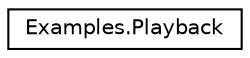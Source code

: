 digraph "Graphical Class Hierarchy"
{
 // LATEX_PDF_SIZE
  edge [fontname="Helvetica",fontsize="10",labelfontname="Helvetica",labelfontsize="10"];
  node [fontname="Helvetica",fontsize="10",shape=record];
  rankdir="LR";
  Node0 [label="Examples.Playback",height=0.2,width=0.4,color="black", fillcolor="white", style="filled",URL="$class_examples_1_1_playback.html",tooltip="The playback class"];
}
